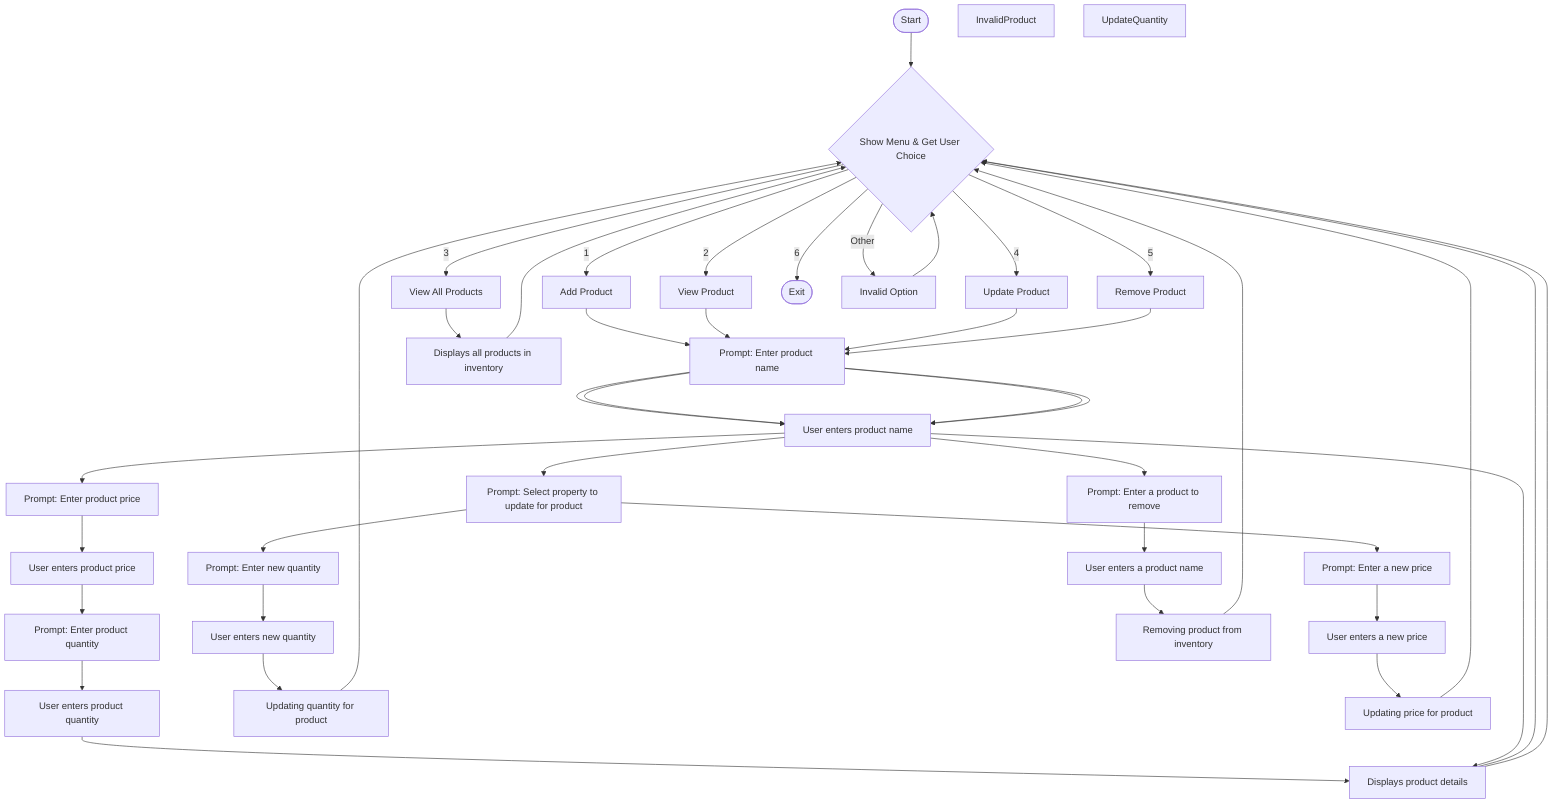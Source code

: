 flowchart TD
    Start([Start])
    Menu{Show Menu & Get User Choice}
    Add[Add Product]
    GetProductName[Prompt: Enter product name]
    SetProductName[User enters product name]
    GetProductPrice[Prompt: Enter product price]
    SetProductPrice[User enters product price]
    GetProductQty[Prompt: Enter product quantity]
    SetProductQty[User enters product quantity]
    ViewOne[View Product]
    DisplayProduct[Displays product details]
    DisplayProducts[Displays all products in inventory]
    InvalidProduct
    ViewAll[View All Products]
    Update[Update Product]
    UpdateProperty[Prompt: Select property to update for product]
    GetUpdateQty[Prompt: Enter new quantity]
    SetUpdateQty[User enters new quantity]
    UpdatedQtyMsg[Updating quantity for product]
    GetUpdatePrice[Prompt: Enter a new price]
    SetUpdatePrice[User enters a new price]
    UpdatedPriceMsg[Updating price for product]
    UpdateQty[UpdateQuantity]
    Remove[Remove Product]
    GetRemovalProduct[Prompt: Enter a product to remove]
    SetRemovalProduct[User enters a product name]
    RemovalMsg[Removing product from inventory]
    Exit([Exit])
    Invalid[Invalid Option]

    Start --> Menu
    Menu -->|1| Add
    Add --> GetProductName --> SetProductName --> GetProductPrice --> SetProductPrice --> GetProductQty --> SetProductQty --> DisplayProduct --> Menu
    Menu -->|2| ViewOne
    ViewOne --> GetProductName --> SetProductName --> DisplayProduct --> Menu
    Menu -->|3| ViewAll
    ViewAll --> DisplayProducts --> Menu
    Menu -->|4| Update
    Update --> GetProductName --> SetProductName --> UpdateProperty
    UpdateProperty --> GetUpdateQty --> SetUpdateQty --> UpdatedQtyMsg --> Menu
    UpdateProperty --> GetUpdatePrice --> SetUpdatePrice --> UpdatedPriceMsg --> Menu
    Menu -->|5| Remove
    Remove --> GetProductName --> SetProductName --> GetRemovalProduct --> SetRemovalProduct --> RemovalMsg --> Menu
    Menu -->|6| Exit
    Menu -->|Other| Invalid
    Invalid --> Menu